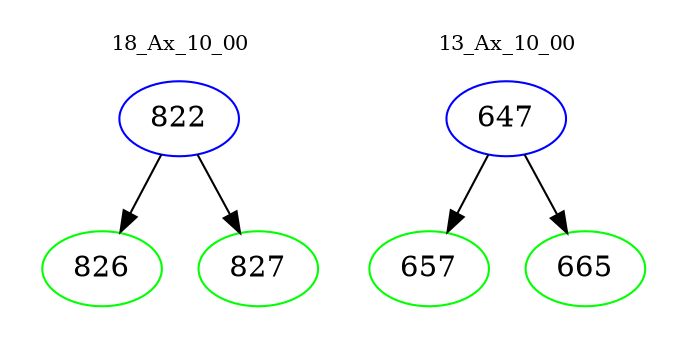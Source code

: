 digraph{
subgraph cluster_0 {
color = white
label = "18_Ax_10_00";
fontsize=10;
T0_822 [label="822", color="blue"]
T0_822 -> T0_826 [color="black"]
T0_826 [label="826", color="green"]
T0_822 -> T0_827 [color="black"]
T0_827 [label="827", color="green"]
}
subgraph cluster_1 {
color = white
label = "13_Ax_10_00";
fontsize=10;
T1_647 [label="647", color="blue"]
T1_647 -> T1_657 [color="black"]
T1_657 [label="657", color="green"]
T1_647 -> T1_665 [color="black"]
T1_665 [label="665", color="green"]
}
}
